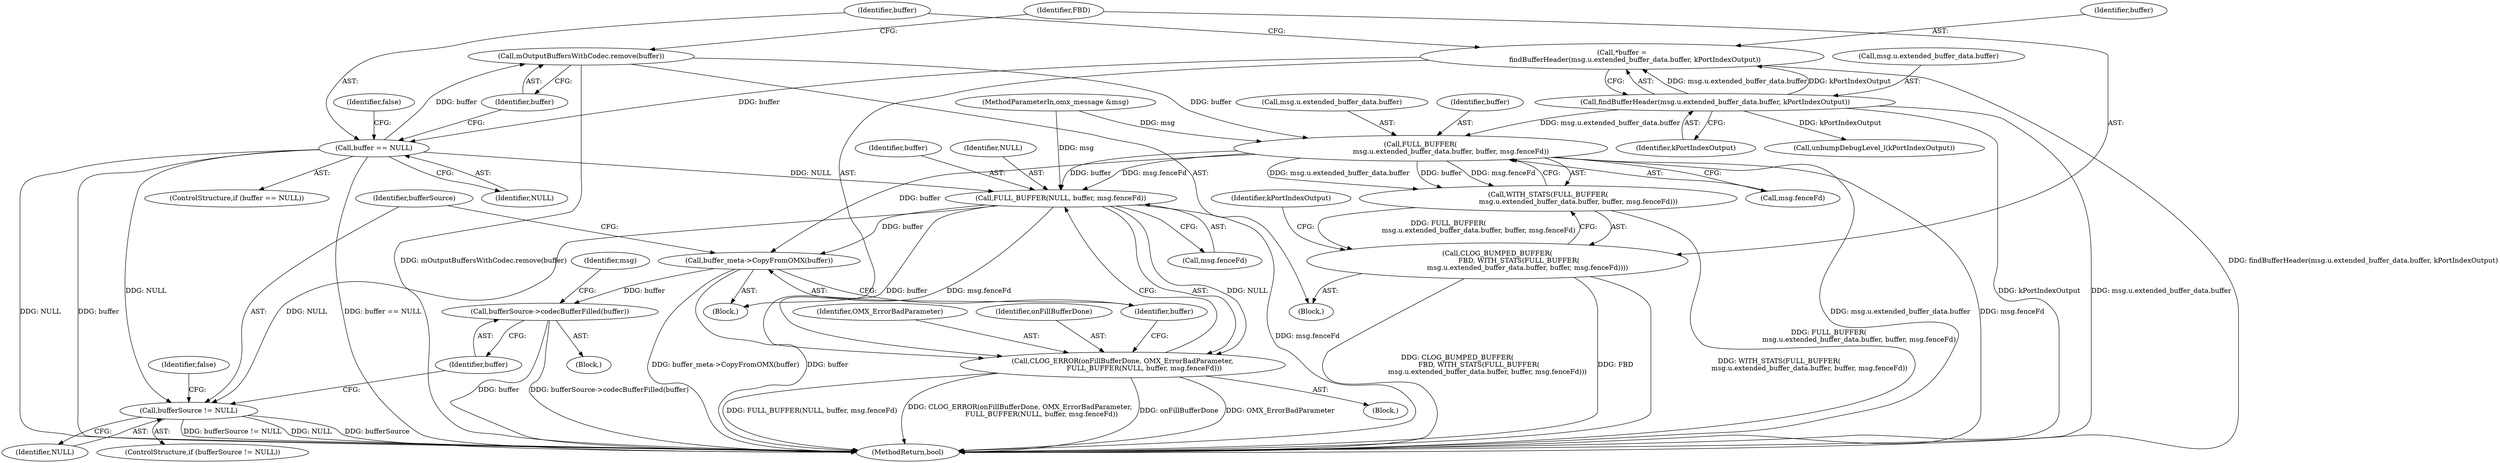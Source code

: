 digraph "0_Android_b351eabb428c7ca85a34513c64601f437923d576_8@API" {
"1000132" [label="(Call,mOutputBuffersWithCodec.remove(buffer))"];
"1000124" [label="(Call,buffer == NULL)"];
"1000112" [label="(Call,*buffer =\n            findBufferHeader(msg.u.extended_buffer_data.buffer, kPortIndexOutput))"];
"1000114" [label="(Call,findBufferHeader(msg.u.extended_buffer_data.buffer, kPortIndexOutput))"];
"1000137" [label="(Call,FULL_BUFFER(\n                            msg.u.extended_buffer_data.buffer, buffer, msg.fenceFd))"];
"1000136" [label="(Call,WITH_STATS(FULL_BUFFER(\n                            msg.u.extended_buffer_data.buffer, buffer, msg.fenceFd)))"];
"1000134" [label="(Call,CLOG_BUMPED_BUFFER(\n                    FBD, WITH_STATS(FULL_BUFFER(\n                            msg.u.extended_buffer_data.buffer, buffer, msg.fenceFd))))"];
"1000187" [label="(Call,FULL_BUFFER(NULL, buffer, msg.fenceFd))"];
"1000184" [label="(Call,CLOG_ERROR(onFillBufferDone, OMX_ErrorBadParameter,\n                    FULL_BUFFER(NULL, buffer, msg.fenceFd)))"];
"1000193" [label="(Call,buffer_meta->CopyFromOMX(buffer))"];
"1000200" [label="(Call,bufferSource->codecBufferFilled(buffer))"];
"1000196" [label="(Call,bufferSource != NULL)"];
"1000197" [label="(Identifier,bufferSource)"];
"1000273" [label="(MethodReturn,bool)"];
"1000146" [label="(Call,msg.fenceFd)"];
"1000112" [label="(Call,*buffer =\n            findBufferHeader(msg.u.extended_buffer_data.buffer, kPortIndexOutput))"];
"1000122" [label="(Identifier,kPortIndexOutput)"];
"1000183" [label="(Block,)"];
"1000195" [label="(ControlStructure,if (bufferSource != NULL))"];
"1000113" [label="(Identifier,buffer)"];
"1000114" [label="(Call,findBufferHeader(msg.u.extended_buffer_data.buffer, kPortIndexOutput))"];
"1000200" [label="(Call,bufferSource->codecBufferFilled(buffer))"];
"1000194" [label="(Identifier,buffer)"];
"1000126" [label="(Identifier,NULL)"];
"1000101" [label="(MethodParameterIn,omx_message &msg)"];
"1000125" [label="(Identifier,buffer)"];
"1000206" [label="(Identifier,msg)"];
"1000187" [label="(Call,FULL_BUFFER(NULL, buffer, msg.fenceFd))"];
"1000198" [label="(Identifier,NULL)"];
"1000133" [label="(Identifier,buffer)"];
"1000186" [label="(Identifier,OMX_ErrorBadParameter)"];
"1000110" [label="(Block,)"];
"1000193" [label="(Call,buffer_meta->CopyFromOMX(buffer))"];
"1000150" [label="(Identifier,kPortIndexOutput)"];
"1000136" [label="(Call,WITH_STATS(FULL_BUFFER(\n                            msg.u.extended_buffer_data.buffer, buffer, msg.fenceFd)))"];
"1000190" [label="(Call,msg.fenceFd)"];
"1000199" [label="(Block,)"];
"1000115" [label="(Call,msg.u.extended_buffer_data.buffer)"];
"1000138" [label="(Call,msg.u.extended_buffer_data.buffer)"];
"1000137" [label="(Call,FULL_BUFFER(\n                            msg.u.extended_buffer_data.buffer, buffer, msg.fenceFd))"];
"1000129" [label="(Identifier,false)"];
"1000149" [label="(Call,unbumpDebugLevel_l(kPortIndexOutput))"];
"1000185" [label="(Identifier,onFillBufferDone)"];
"1000188" [label="(Identifier,NULL)"];
"1000130" [label="(Block,)"];
"1000123" [label="(ControlStructure,if (buffer == NULL))"];
"1000135" [label="(Identifier,FBD)"];
"1000134" [label="(Call,CLOG_BUMPED_BUFFER(\n                    FBD, WITH_STATS(FULL_BUFFER(\n                            msg.u.extended_buffer_data.buffer, buffer, msg.fenceFd))))"];
"1000201" [label="(Identifier,buffer)"];
"1000132" [label="(Call,mOutputBuffersWithCodec.remove(buffer))"];
"1000196" [label="(Call,bufferSource != NULL)"];
"1000184" [label="(Call,CLOG_ERROR(onFillBufferDone, OMX_ErrorBadParameter,\n                    FULL_BUFFER(NULL, buffer, msg.fenceFd)))"];
"1000189" [label="(Identifier,buffer)"];
"1000124" [label="(Call,buffer == NULL)"];
"1000272" [label="(Identifier,false)"];
"1000145" [label="(Identifier,buffer)"];
"1000132" -> "1000130"  [label="AST: "];
"1000132" -> "1000133"  [label="CFG: "];
"1000133" -> "1000132"  [label="AST: "];
"1000135" -> "1000132"  [label="CFG: "];
"1000132" -> "1000273"  [label="DDG: mOutputBuffersWithCodec.remove(buffer)"];
"1000124" -> "1000132"  [label="DDG: buffer"];
"1000132" -> "1000137"  [label="DDG: buffer"];
"1000124" -> "1000123"  [label="AST: "];
"1000124" -> "1000126"  [label="CFG: "];
"1000125" -> "1000124"  [label="AST: "];
"1000126" -> "1000124"  [label="AST: "];
"1000129" -> "1000124"  [label="CFG: "];
"1000133" -> "1000124"  [label="CFG: "];
"1000124" -> "1000273"  [label="DDG: NULL"];
"1000124" -> "1000273"  [label="DDG: buffer"];
"1000124" -> "1000273"  [label="DDG: buffer == NULL"];
"1000112" -> "1000124"  [label="DDG: buffer"];
"1000124" -> "1000187"  [label="DDG: NULL"];
"1000124" -> "1000196"  [label="DDG: NULL"];
"1000112" -> "1000110"  [label="AST: "];
"1000112" -> "1000114"  [label="CFG: "];
"1000113" -> "1000112"  [label="AST: "];
"1000114" -> "1000112"  [label="AST: "];
"1000125" -> "1000112"  [label="CFG: "];
"1000112" -> "1000273"  [label="DDG: findBufferHeader(msg.u.extended_buffer_data.buffer, kPortIndexOutput)"];
"1000114" -> "1000112"  [label="DDG: msg.u.extended_buffer_data.buffer"];
"1000114" -> "1000112"  [label="DDG: kPortIndexOutput"];
"1000114" -> "1000122"  [label="CFG: "];
"1000115" -> "1000114"  [label="AST: "];
"1000122" -> "1000114"  [label="AST: "];
"1000114" -> "1000273"  [label="DDG: msg.u.extended_buffer_data.buffer"];
"1000114" -> "1000273"  [label="DDG: kPortIndexOutput"];
"1000114" -> "1000137"  [label="DDG: msg.u.extended_buffer_data.buffer"];
"1000114" -> "1000149"  [label="DDG: kPortIndexOutput"];
"1000137" -> "1000136"  [label="AST: "];
"1000137" -> "1000146"  [label="CFG: "];
"1000138" -> "1000137"  [label="AST: "];
"1000145" -> "1000137"  [label="AST: "];
"1000146" -> "1000137"  [label="AST: "];
"1000136" -> "1000137"  [label="CFG: "];
"1000137" -> "1000273"  [label="DDG: msg.u.extended_buffer_data.buffer"];
"1000137" -> "1000273"  [label="DDG: msg.fenceFd"];
"1000137" -> "1000136"  [label="DDG: msg.u.extended_buffer_data.buffer"];
"1000137" -> "1000136"  [label="DDG: buffer"];
"1000137" -> "1000136"  [label="DDG: msg.fenceFd"];
"1000101" -> "1000137"  [label="DDG: msg"];
"1000137" -> "1000187"  [label="DDG: buffer"];
"1000137" -> "1000187"  [label="DDG: msg.fenceFd"];
"1000137" -> "1000193"  [label="DDG: buffer"];
"1000136" -> "1000134"  [label="AST: "];
"1000134" -> "1000136"  [label="CFG: "];
"1000136" -> "1000273"  [label="DDG: FULL_BUFFER(\n                            msg.u.extended_buffer_data.buffer, buffer, msg.fenceFd)"];
"1000136" -> "1000134"  [label="DDG: FULL_BUFFER(\n                            msg.u.extended_buffer_data.buffer, buffer, msg.fenceFd)"];
"1000134" -> "1000130"  [label="AST: "];
"1000135" -> "1000134"  [label="AST: "];
"1000150" -> "1000134"  [label="CFG: "];
"1000134" -> "1000273"  [label="DDG: CLOG_BUMPED_BUFFER(\n                    FBD, WITH_STATS(FULL_BUFFER(\n                            msg.u.extended_buffer_data.buffer, buffer, msg.fenceFd)))"];
"1000134" -> "1000273"  [label="DDG: FBD"];
"1000134" -> "1000273"  [label="DDG: WITH_STATS(FULL_BUFFER(\n                            msg.u.extended_buffer_data.buffer, buffer, msg.fenceFd))"];
"1000187" -> "1000184"  [label="AST: "];
"1000187" -> "1000190"  [label="CFG: "];
"1000188" -> "1000187"  [label="AST: "];
"1000189" -> "1000187"  [label="AST: "];
"1000190" -> "1000187"  [label="AST: "];
"1000184" -> "1000187"  [label="CFG: "];
"1000187" -> "1000273"  [label="DDG: msg.fenceFd"];
"1000187" -> "1000184"  [label="DDG: NULL"];
"1000187" -> "1000184"  [label="DDG: buffer"];
"1000187" -> "1000184"  [label="DDG: msg.fenceFd"];
"1000101" -> "1000187"  [label="DDG: msg"];
"1000187" -> "1000193"  [label="DDG: buffer"];
"1000187" -> "1000196"  [label="DDG: NULL"];
"1000184" -> "1000183"  [label="AST: "];
"1000185" -> "1000184"  [label="AST: "];
"1000186" -> "1000184"  [label="AST: "];
"1000194" -> "1000184"  [label="CFG: "];
"1000184" -> "1000273"  [label="DDG: onFillBufferDone"];
"1000184" -> "1000273"  [label="DDG: OMX_ErrorBadParameter"];
"1000184" -> "1000273"  [label="DDG: FULL_BUFFER(NULL, buffer, msg.fenceFd)"];
"1000184" -> "1000273"  [label="DDG: CLOG_ERROR(onFillBufferDone, OMX_ErrorBadParameter,\n                    FULL_BUFFER(NULL, buffer, msg.fenceFd))"];
"1000193" -> "1000110"  [label="AST: "];
"1000193" -> "1000194"  [label="CFG: "];
"1000194" -> "1000193"  [label="AST: "];
"1000197" -> "1000193"  [label="CFG: "];
"1000193" -> "1000273"  [label="DDG: buffer"];
"1000193" -> "1000273"  [label="DDG: buffer_meta->CopyFromOMX(buffer)"];
"1000193" -> "1000200"  [label="DDG: buffer"];
"1000200" -> "1000199"  [label="AST: "];
"1000200" -> "1000201"  [label="CFG: "];
"1000201" -> "1000200"  [label="AST: "];
"1000206" -> "1000200"  [label="CFG: "];
"1000200" -> "1000273"  [label="DDG: buffer"];
"1000200" -> "1000273"  [label="DDG: bufferSource->codecBufferFilled(buffer)"];
"1000196" -> "1000195"  [label="AST: "];
"1000196" -> "1000198"  [label="CFG: "];
"1000197" -> "1000196"  [label="AST: "];
"1000198" -> "1000196"  [label="AST: "];
"1000201" -> "1000196"  [label="CFG: "];
"1000272" -> "1000196"  [label="CFG: "];
"1000196" -> "1000273"  [label="DDG: bufferSource"];
"1000196" -> "1000273"  [label="DDG: bufferSource != NULL"];
"1000196" -> "1000273"  [label="DDG: NULL"];
}
